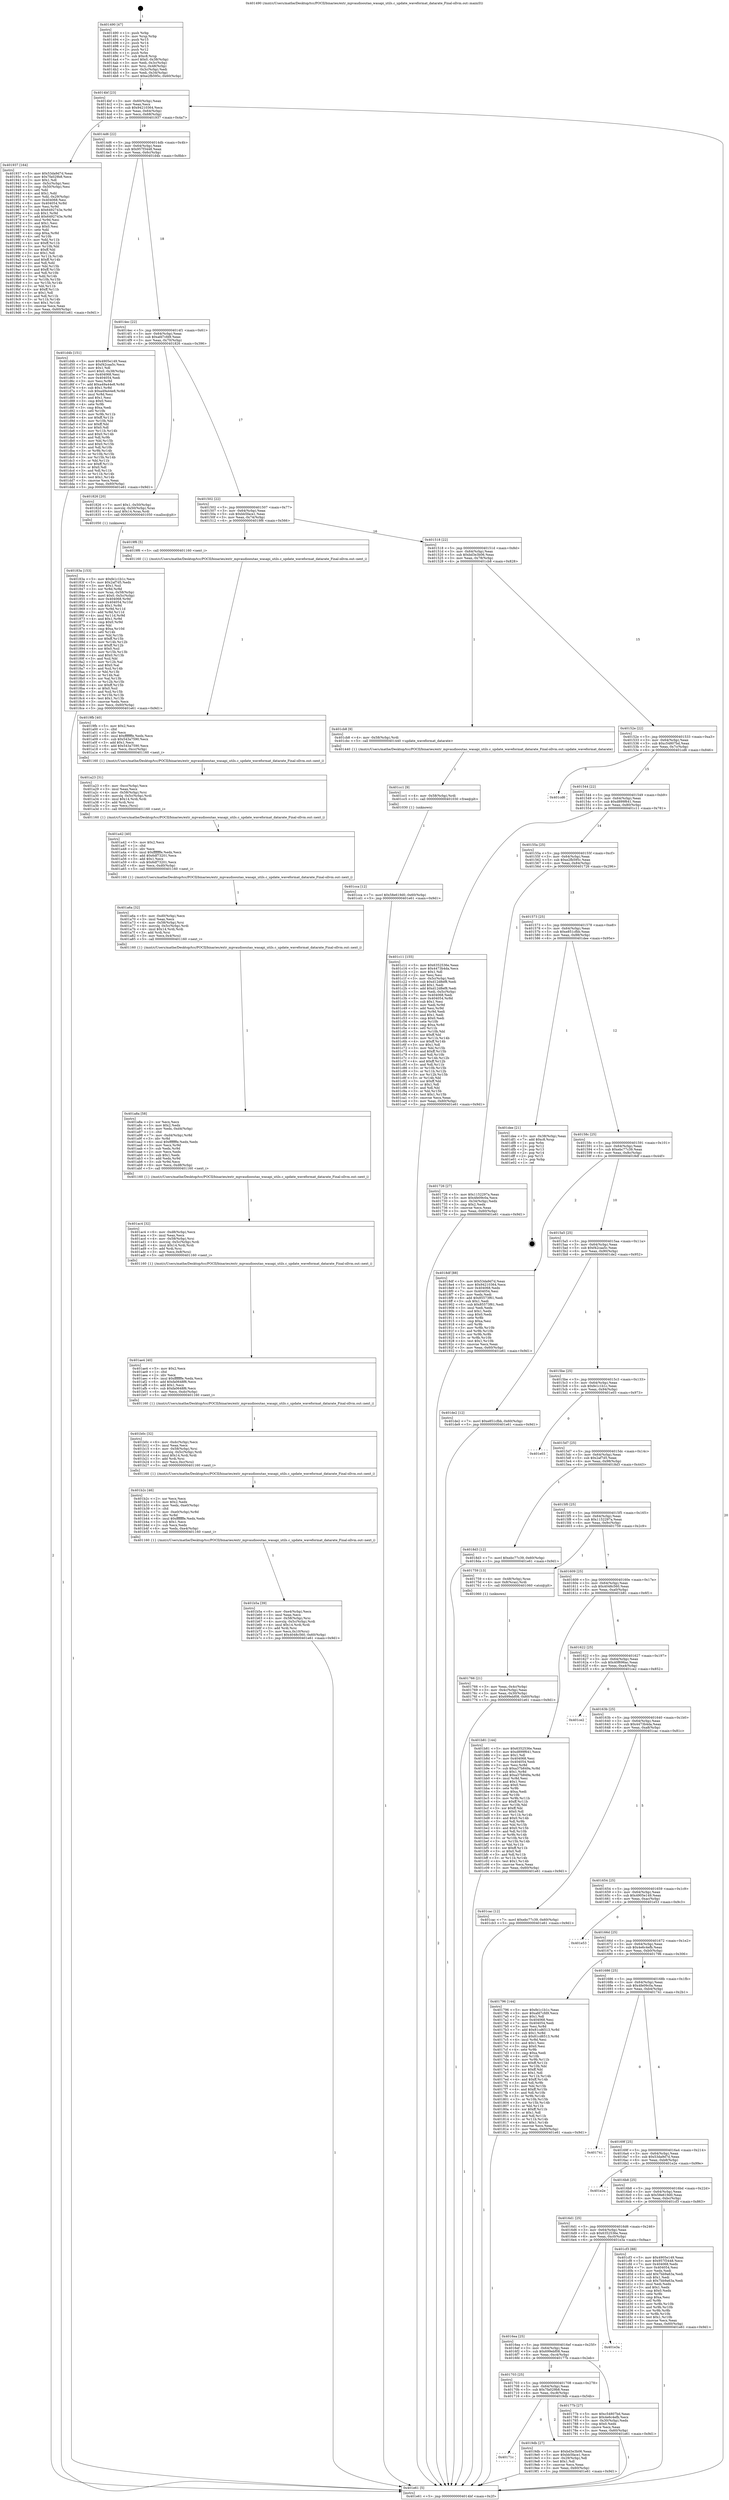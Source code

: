 digraph "0x401490" {
  label = "0x401490 (/mnt/c/Users/mathe/Desktop/tcc/POCII/binaries/extr_mpvaudiooutao_wasapi_utils.c_update_waveformat_datarate_Final-ollvm.out::main(0))"
  labelloc = "t"
  node[shape=record]

  Entry [label="",width=0.3,height=0.3,shape=circle,fillcolor=black,style=filled]
  "0x4014bf" [label="{
     0x4014bf [23]\l
     | [instrs]\l
     &nbsp;&nbsp;0x4014bf \<+3\>: mov -0x60(%rbp),%eax\l
     &nbsp;&nbsp;0x4014c2 \<+2\>: mov %eax,%ecx\l
     &nbsp;&nbsp;0x4014c4 \<+6\>: sub $0x94210364,%ecx\l
     &nbsp;&nbsp;0x4014ca \<+3\>: mov %eax,-0x64(%rbp)\l
     &nbsp;&nbsp;0x4014cd \<+3\>: mov %ecx,-0x68(%rbp)\l
     &nbsp;&nbsp;0x4014d0 \<+6\>: je 0000000000401937 \<main+0x4a7\>\l
  }"]
  "0x401937" [label="{
     0x401937 [164]\l
     | [instrs]\l
     &nbsp;&nbsp;0x401937 \<+5\>: mov $0x53da9d7d,%eax\l
     &nbsp;&nbsp;0x40193c \<+5\>: mov $0x7fa029b8,%ecx\l
     &nbsp;&nbsp;0x401941 \<+2\>: mov $0x1,%dl\l
     &nbsp;&nbsp;0x401943 \<+3\>: mov -0x5c(%rbp),%esi\l
     &nbsp;&nbsp;0x401946 \<+3\>: cmp -0x50(%rbp),%esi\l
     &nbsp;&nbsp;0x401949 \<+4\>: setl %dil\l
     &nbsp;&nbsp;0x40194d \<+4\>: and $0x1,%dil\l
     &nbsp;&nbsp;0x401951 \<+4\>: mov %dil,-0x29(%rbp)\l
     &nbsp;&nbsp;0x401955 \<+7\>: mov 0x404068,%esi\l
     &nbsp;&nbsp;0x40195c \<+8\>: mov 0x404054,%r8d\l
     &nbsp;&nbsp;0x401964 \<+3\>: mov %esi,%r9d\l
     &nbsp;&nbsp;0x401967 \<+7\>: sub $0x6492743e,%r9d\l
     &nbsp;&nbsp;0x40196e \<+4\>: sub $0x1,%r9d\l
     &nbsp;&nbsp;0x401972 \<+7\>: add $0x6492743e,%r9d\l
     &nbsp;&nbsp;0x401979 \<+4\>: imul %r9d,%esi\l
     &nbsp;&nbsp;0x40197d \<+3\>: and $0x1,%esi\l
     &nbsp;&nbsp;0x401980 \<+3\>: cmp $0x0,%esi\l
     &nbsp;&nbsp;0x401983 \<+4\>: sete %dil\l
     &nbsp;&nbsp;0x401987 \<+4\>: cmp $0xa,%r8d\l
     &nbsp;&nbsp;0x40198b \<+4\>: setl %r10b\l
     &nbsp;&nbsp;0x40198f \<+3\>: mov %dil,%r11b\l
     &nbsp;&nbsp;0x401992 \<+4\>: xor $0xff,%r11b\l
     &nbsp;&nbsp;0x401996 \<+3\>: mov %r10b,%bl\l
     &nbsp;&nbsp;0x401999 \<+3\>: xor $0xff,%bl\l
     &nbsp;&nbsp;0x40199c \<+3\>: xor $0x1,%dl\l
     &nbsp;&nbsp;0x40199f \<+3\>: mov %r11b,%r14b\l
     &nbsp;&nbsp;0x4019a2 \<+4\>: and $0xff,%r14b\l
     &nbsp;&nbsp;0x4019a6 \<+3\>: and %dl,%dil\l
     &nbsp;&nbsp;0x4019a9 \<+3\>: mov %bl,%r15b\l
     &nbsp;&nbsp;0x4019ac \<+4\>: and $0xff,%r15b\l
     &nbsp;&nbsp;0x4019b0 \<+3\>: and %dl,%r10b\l
     &nbsp;&nbsp;0x4019b3 \<+3\>: or %dil,%r14b\l
     &nbsp;&nbsp;0x4019b6 \<+3\>: or %r10b,%r15b\l
     &nbsp;&nbsp;0x4019b9 \<+3\>: xor %r15b,%r14b\l
     &nbsp;&nbsp;0x4019bc \<+3\>: or %bl,%r11b\l
     &nbsp;&nbsp;0x4019bf \<+4\>: xor $0xff,%r11b\l
     &nbsp;&nbsp;0x4019c3 \<+3\>: or $0x1,%dl\l
     &nbsp;&nbsp;0x4019c6 \<+3\>: and %dl,%r11b\l
     &nbsp;&nbsp;0x4019c9 \<+3\>: or %r11b,%r14b\l
     &nbsp;&nbsp;0x4019cc \<+4\>: test $0x1,%r14b\l
     &nbsp;&nbsp;0x4019d0 \<+3\>: cmovne %ecx,%eax\l
     &nbsp;&nbsp;0x4019d3 \<+3\>: mov %eax,-0x60(%rbp)\l
     &nbsp;&nbsp;0x4019d6 \<+5\>: jmp 0000000000401e61 \<main+0x9d1\>\l
  }"]
  "0x4014d6" [label="{
     0x4014d6 [22]\l
     | [instrs]\l
     &nbsp;&nbsp;0x4014d6 \<+5\>: jmp 00000000004014db \<main+0x4b\>\l
     &nbsp;&nbsp;0x4014db \<+3\>: mov -0x64(%rbp),%eax\l
     &nbsp;&nbsp;0x4014de \<+5\>: sub $0x957f3448,%eax\l
     &nbsp;&nbsp;0x4014e3 \<+3\>: mov %eax,-0x6c(%rbp)\l
     &nbsp;&nbsp;0x4014e6 \<+6\>: je 0000000000401d4b \<main+0x8bb\>\l
  }"]
  Exit [label="",width=0.3,height=0.3,shape=circle,fillcolor=black,style=filled,peripheries=2]
  "0x401d4b" [label="{
     0x401d4b [151]\l
     | [instrs]\l
     &nbsp;&nbsp;0x401d4b \<+5\>: mov $0x4905e149,%eax\l
     &nbsp;&nbsp;0x401d50 \<+5\>: mov $0xf42caa5c,%ecx\l
     &nbsp;&nbsp;0x401d55 \<+2\>: mov $0x1,%dl\l
     &nbsp;&nbsp;0x401d57 \<+7\>: movl $0x0,-0x38(%rbp)\l
     &nbsp;&nbsp;0x401d5e \<+7\>: mov 0x404068,%esi\l
     &nbsp;&nbsp;0x401d65 \<+7\>: mov 0x404054,%edi\l
     &nbsp;&nbsp;0x401d6c \<+3\>: mov %esi,%r8d\l
     &nbsp;&nbsp;0x401d6f \<+7\>: add $0xa49a44e8,%r8d\l
     &nbsp;&nbsp;0x401d76 \<+4\>: sub $0x1,%r8d\l
     &nbsp;&nbsp;0x401d7a \<+7\>: sub $0xa49a44e8,%r8d\l
     &nbsp;&nbsp;0x401d81 \<+4\>: imul %r8d,%esi\l
     &nbsp;&nbsp;0x401d85 \<+3\>: and $0x1,%esi\l
     &nbsp;&nbsp;0x401d88 \<+3\>: cmp $0x0,%esi\l
     &nbsp;&nbsp;0x401d8b \<+4\>: sete %r9b\l
     &nbsp;&nbsp;0x401d8f \<+3\>: cmp $0xa,%edi\l
     &nbsp;&nbsp;0x401d92 \<+4\>: setl %r10b\l
     &nbsp;&nbsp;0x401d96 \<+3\>: mov %r9b,%r11b\l
     &nbsp;&nbsp;0x401d99 \<+4\>: xor $0xff,%r11b\l
     &nbsp;&nbsp;0x401d9d \<+3\>: mov %r10b,%bl\l
     &nbsp;&nbsp;0x401da0 \<+3\>: xor $0xff,%bl\l
     &nbsp;&nbsp;0x401da3 \<+3\>: xor $0x0,%dl\l
     &nbsp;&nbsp;0x401da6 \<+3\>: mov %r11b,%r14b\l
     &nbsp;&nbsp;0x401da9 \<+4\>: and $0x0,%r14b\l
     &nbsp;&nbsp;0x401dad \<+3\>: and %dl,%r9b\l
     &nbsp;&nbsp;0x401db0 \<+3\>: mov %bl,%r15b\l
     &nbsp;&nbsp;0x401db3 \<+4\>: and $0x0,%r15b\l
     &nbsp;&nbsp;0x401db7 \<+3\>: and %dl,%r10b\l
     &nbsp;&nbsp;0x401dba \<+3\>: or %r9b,%r14b\l
     &nbsp;&nbsp;0x401dbd \<+3\>: or %r10b,%r15b\l
     &nbsp;&nbsp;0x401dc0 \<+3\>: xor %r15b,%r14b\l
     &nbsp;&nbsp;0x401dc3 \<+3\>: or %bl,%r11b\l
     &nbsp;&nbsp;0x401dc6 \<+4\>: xor $0xff,%r11b\l
     &nbsp;&nbsp;0x401dca \<+3\>: or $0x0,%dl\l
     &nbsp;&nbsp;0x401dcd \<+3\>: and %dl,%r11b\l
     &nbsp;&nbsp;0x401dd0 \<+3\>: or %r11b,%r14b\l
     &nbsp;&nbsp;0x401dd3 \<+4\>: test $0x1,%r14b\l
     &nbsp;&nbsp;0x401dd7 \<+3\>: cmovne %ecx,%eax\l
     &nbsp;&nbsp;0x401dda \<+3\>: mov %eax,-0x60(%rbp)\l
     &nbsp;&nbsp;0x401ddd \<+5\>: jmp 0000000000401e61 \<main+0x9d1\>\l
  }"]
  "0x4014ec" [label="{
     0x4014ec [22]\l
     | [instrs]\l
     &nbsp;&nbsp;0x4014ec \<+5\>: jmp 00000000004014f1 \<main+0x61\>\l
     &nbsp;&nbsp;0x4014f1 \<+3\>: mov -0x64(%rbp),%eax\l
     &nbsp;&nbsp;0x4014f4 \<+5\>: sub $0xafd7cfd9,%eax\l
     &nbsp;&nbsp;0x4014f9 \<+3\>: mov %eax,-0x70(%rbp)\l
     &nbsp;&nbsp;0x4014fc \<+6\>: je 0000000000401826 \<main+0x396\>\l
  }"]
  "0x401cca" [label="{
     0x401cca [12]\l
     | [instrs]\l
     &nbsp;&nbsp;0x401cca \<+7\>: movl $0x58e619d0,-0x60(%rbp)\l
     &nbsp;&nbsp;0x401cd1 \<+5\>: jmp 0000000000401e61 \<main+0x9d1\>\l
  }"]
  "0x401826" [label="{
     0x401826 [20]\l
     | [instrs]\l
     &nbsp;&nbsp;0x401826 \<+7\>: movl $0x1,-0x50(%rbp)\l
     &nbsp;&nbsp;0x40182d \<+4\>: movslq -0x50(%rbp),%rax\l
     &nbsp;&nbsp;0x401831 \<+4\>: imul $0x14,%rax,%rdi\l
     &nbsp;&nbsp;0x401835 \<+5\>: call 0000000000401050 \<malloc@plt\>\l
     | [calls]\l
     &nbsp;&nbsp;0x401050 \{1\} (unknown)\l
  }"]
  "0x401502" [label="{
     0x401502 [22]\l
     | [instrs]\l
     &nbsp;&nbsp;0x401502 \<+5\>: jmp 0000000000401507 \<main+0x77\>\l
     &nbsp;&nbsp;0x401507 \<+3\>: mov -0x64(%rbp),%eax\l
     &nbsp;&nbsp;0x40150a \<+5\>: sub $0xbb5face1,%eax\l
     &nbsp;&nbsp;0x40150f \<+3\>: mov %eax,-0x74(%rbp)\l
     &nbsp;&nbsp;0x401512 \<+6\>: je 00000000004019f6 \<main+0x566\>\l
  }"]
  "0x401cc1" [label="{
     0x401cc1 [9]\l
     | [instrs]\l
     &nbsp;&nbsp;0x401cc1 \<+4\>: mov -0x58(%rbp),%rdi\l
     &nbsp;&nbsp;0x401cc5 \<+5\>: call 0000000000401030 \<free@plt\>\l
     | [calls]\l
     &nbsp;&nbsp;0x401030 \{1\} (unknown)\l
  }"]
  "0x4019f6" [label="{
     0x4019f6 [5]\l
     | [instrs]\l
     &nbsp;&nbsp;0x4019f6 \<+5\>: call 0000000000401160 \<next_i\>\l
     | [calls]\l
     &nbsp;&nbsp;0x401160 \{1\} (/mnt/c/Users/mathe/Desktop/tcc/POCII/binaries/extr_mpvaudiooutao_wasapi_utils.c_update_waveformat_datarate_Final-ollvm.out::next_i)\l
  }"]
  "0x401518" [label="{
     0x401518 [22]\l
     | [instrs]\l
     &nbsp;&nbsp;0x401518 \<+5\>: jmp 000000000040151d \<main+0x8d\>\l
     &nbsp;&nbsp;0x40151d \<+3\>: mov -0x64(%rbp),%eax\l
     &nbsp;&nbsp;0x401520 \<+5\>: sub $0xbd3e3b06,%eax\l
     &nbsp;&nbsp;0x401525 \<+3\>: mov %eax,-0x78(%rbp)\l
     &nbsp;&nbsp;0x401528 \<+6\>: je 0000000000401cb8 \<main+0x828\>\l
  }"]
  "0x401b5a" [label="{
     0x401b5a [39]\l
     | [instrs]\l
     &nbsp;&nbsp;0x401b5a \<+6\>: mov -0xe4(%rbp),%ecx\l
     &nbsp;&nbsp;0x401b60 \<+3\>: imul %eax,%ecx\l
     &nbsp;&nbsp;0x401b63 \<+4\>: mov -0x58(%rbp),%rsi\l
     &nbsp;&nbsp;0x401b67 \<+4\>: movslq -0x5c(%rbp),%rdi\l
     &nbsp;&nbsp;0x401b6b \<+4\>: imul $0x14,%rdi,%rdi\l
     &nbsp;&nbsp;0x401b6f \<+3\>: add %rdi,%rsi\l
     &nbsp;&nbsp;0x401b72 \<+3\>: mov %ecx,0x10(%rsi)\l
     &nbsp;&nbsp;0x401b75 \<+7\>: movl $0x4048c560,-0x60(%rbp)\l
     &nbsp;&nbsp;0x401b7c \<+5\>: jmp 0000000000401e61 \<main+0x9d1\>\l
  }"]
  "0x401cb8" [label="{
     0x401cb8 [9]\l
     | [instrs]\l
     &nbsp;&nbsp;0x401cb8 \<+4\>: mov -0x58(%rbp),%rdi\l
     &nbsp;&nbsp;0x401cbc \<+5\>: call 0000000000401440 \<update_waveformat_datarate\>\l
     | [calls]\l
     &nbsp;&nbsp;0x401440 \{1\} (/mnt/c/Users/mathe/Desktop/tcc/POCII/binaries/extr_mpvaudiooutao_wasapi_utils.c_update_waveformat_datarate_Final-ollvm.out::update_waveformat_datarate)\l
  }"]
  "0x40152e" [label="{
     0x40152e [22]\l
     | [instrs]\l
     &nbsp;&nbsp;0x40152e \<+5\>: jmp 0000000000401533 \<main+0xa3\>\l
     &nbsp;&nbsp;0x401533 \<+3\>: mov -0x64(%rbp),%eax\l
     &nbsp;&nbsp;0x401536 \<+5\>: sub $0xc54807bd,%eax\l
     &nbsp;&nbsp;0x40153b \<+3\>: mov %eax,-0x7c(%rbp)\l
     &nbsp;&nbsp;0x40153e \<+6\>: je 0000000000401cd6 \<main+0x846\>\l
  }"]
  "0x401b2c" [label="{
     0x401b2c [46]\l
     | [instrs]\l
     &nbsp;&nbsp;0x401b2c \<+2\>: xor %ecx,%ecx\l
     &nbsp;&nbsp;0x401b2e \<+5\>: mov $0x2,%edx\l
     &nbsp;&nbsp;0x401b33 \<+6\>: mov %edx,-0xe0(%rbp)\l
     &nbsp;&nbsp;0x401b39 \<+1\>: cltd\l
     &nbsp;&nbsp;0x401b3a \<+7\>: mov -0xe0(%rbp),%r8d\l
     &nbsp;&nbsp;0x401b41 \<+3\>: idiv %r8d\l
     &nbsp;&nbsp;0x401b44 \<+6\>: imul $0xfffffffe,%edx,%edx\l
     &nbsp;&nbsp;0x401b4a \<+3\>: sub $0x1,%ecx\l
     &nbsp;&nbsp;0x401b4d \<+2\>: sub %ecx,%edx\l
     &nbsp;&nbsp;0x401b4f \<+6\>: mov %edx,-0xe4(%rbp)\l
     &nbsp;&nbsp;0x401b55 \<+5\>: call 0000000000401160 \<next_i\>\l
     | [calls]\l
     &nbsp;&nbsp;0x401160 \{1\} (/mnt/c/Users/mathe/Desktop/tcc/POCII/binaries/extr_mpvaudiooutao_wasapi_utils.c_update_waveformat_datarate_Final-ollvm.out::next_i)\l
  }"]
  "0x401cd6" [label="{
     0x401cd6\l
  }", style=dashed]
  "0x401544" [label="{
     0x401544 [22]\l
     | [instrs]\l
     &nbsp;&nbsp;0x401544 \<+5\>: jmp 0000000000401549 \<main+0xb9\>\l
     &nbsp;&nbsp;0x401549 \<+3\>: mov -0x64(%rbp),%eax\l
     &nbsp;&nbsp;0x40154c \<+5\>: sub $0xd899f641,%eax\l
     &nbsp;&nbsp;0x401551 \<+3\>: mov %eax,-0x80(%rbp)\l
     &nbsp;&nbsp;0x401554 \<+6\>: je 0000000000401c11 \<main+0x781\>\l
  }"]
  "0x401b0c" [label="{
     0x401b0c [32]\l
     | [instrs]\l
     &nbsp;&nbsp;0x401b0c \<+6\>: mov -0xdc(%rbp),%ecx\l
     &nbsp;&nbsp;0x401b12 \<+3\>: imul %eax,%ecx\l
     &nbsp;&nbsp;0x401b15 \<+4\>: mov -0x58(%rbp),%rsi\l
     &nbsp;&nbsp;0x401b19 \<+4\>: movslq -0x5c(%rbp),%rdi\l
     &nbsp;&nbsp;0x401b1d \<+4\>: imul $0x14,%rdi,%rdi\l
     &nbsp;&nbsp;0x401b21 \<+3\>: add %rdi,%rsi\l
     &nbsp;&nbsp;0x401b24 \<+3\>: mov %ecx,0xc(%rsi)\l
     &nbsp;&nbsp;0x401b27 \<+5\>: call 0000000000401160 \<next_i\>\l
     | [calls]\l
     &nbsp;&nbsp;0x401160 \{1\} (/mnt/c/Users/mathe/Desktop/tcc/POCII/binaries/extr_mpvaudiooutao_wasapi_utils.c_update_waveformat_datarate_Final-ollvm.out::next_i)\l
  }"]
  "0x401c11" [label="{
     0x401c11 [155]\l
     | [instrs]\l
     &nbsp;&nbsp;0x401c11 \<+5\>: mov $0x6352536e,%eax\l
     &nbsp;&nbsp;0x401c16 \<+5\>: mov $0x4473b4da,%ecx\l
     &nbsp;&nbsp;0x401c1b \<+2\>: mov $0x1,%dl\l
     &nbsp;&nbsp;0x401c1d \<+2\>: xor %esi,%esi\l
     &nbsp;&nbsp;0x401c1f \<+3\>: mov -0x5c(%rbp),%edi\l
     &nbsp;&nbsp;0x401c22 \<+6\>: sub $0xd12d8ef8,%edi\l
     &nbsp;&nbsp;0x401c28 \<+3\>: add $0x1,%edi\l
     &nbsp;&nbsp;0x401c2b \<+6\>: add $0xd12d8ef8,%edi\l
     &nbsp;&nbsp;0x401c31 \<+3\>: mov %edi,-0x5c(%rbp)\l
     &nbsp;&nbsp;0x401c34 \<+7\>: mov 0x404068,%edi\l
     &nbsp;&nbsp;0x401c3b \<+8\>: mov 0x404054,%r8d\l
     &nbsp;&nbsp;0x401c43 \<+3\>: sub $0x1,%esi\l
     &nbsp;&nbsp;0x401c46 \<+3\>: mov %edi,%r9d\l
     &nbsp;&nbsp;0x401c49 \<+3\>: add %esi,%r9d\l
     &nbsp;&nbsp;0x401c4c \<+4\>: imul %r9d,%edi\l
     &nbsp;&nbsp;0x401c50 \<+3\>: and $0x1,%edi\l
     &nbsp;&nbsp;0x401c53 \<+3\>: cmp $0x0,%edi\l
     &nbsp;&nbsp;0x401c56 \<+4\>: sete %r10b\l
     &nbsp;&nbsp;0x401c5a \<+4\>: cmp $0xa,%r8d\l
     &nbsp;&nbsp;0x401c5e \<+4\>: setl %r11b\l
     &nbsp;&nbsp;0x401c62 \<+3\>: mov %r10b,%bl\l
     &nbsp;&nbsp;0x401c65 \<+3\>: xor $0xff,%bl\l
     &nbsp;&nbsp;0x401c68 \<+3\>: mov %r11b,%r14b\l
     &nbsp;&nbsp;0x401c6b \<+4\>: xor $0xff,%r14b\l
     &nbsp;&nbsp;0x401c6f \<+3\>: xor $0x1,%dl\l
     &nbsp;&nbsp;0x401c72 \<+3\>: mov %bl,%r15b\l
     &nbsp;&nbsp;0x401c75 \<+4\>: and $0xff,%r15b\l
     &nbsp;&nbsp;0x401c79 \<+3\>: and %dl,%r10b\l
     &nbsp;&nbsp;0x401c7c \<+3\>: mov %r14b,%r12b\l
     &nbsp;&nbsp;0x401c7f \<+4\>: and $0xff,%r12b\l
     &nbsp;&nbsp;0x401c83 \<+3\>: and %dl,%r11b\l
     &nbsp;&nbsp;0x401c86 \<+3\>: or %r10b,%r15b\l
     &nbsp;&nbsp;0x401c89 \<+3\>: or %r11b,%r12b\l
     &nbsp;&nbsp;0x401c8c \<+3\>: xor %r12b,%r15b\l
     &nbsp;&nbsp;0x401c8f \<+3\>: or %r14b,%bl\l
     &nbsp;&nbsp;0x401c92 \<+3\>: xor $0xff,%bl\l
     &nbsp;&nbsp;0x401c95 \<+3\>: or $0x1,%dl\l
     &nbsp;&nbsp;0x401c98 \<+2\>: and %dl,%bl\l
     &nbsp;&nbsp;0x401c9a \<+3\>: or %bl,%r15b\l
     &nbsp;&nbsp;0x401c9d \<+4\>: test $0x1,%r15b\l
     &nbsp;&nbsp;0x401ca1 \<+3\>: cmovne %ecx,%eax\l
     &nbsp;&nbsp;0x401ca4 \<+3\>: mov %eax,-0x60(%rbp)\l
     &nbsp;&nbsp;0x401ca7 \<+5\>: jmp 0000000000401e61 \<main+0x9d1\>\l
  }"]
  "0x40155a" [label="{
     0x40155a [25]\l
     | [instrs]\l
     &nbsp;&nbsp;0x40155a \<+5\>: jmp 000000000040155f \<main+0xcf\>\l
     &nbsp;&nbsp;0x40155f \<+3\>: mov -0x64(%rbp),%eax\l
     &nbsp;&nbsp;0x401562 \<+5\>: sub $0xe2fb595c,%eax\l
     &nbsp;&nbsp;0x401567 \<+6\>: mov %eax,-0x84(%rbp)\l
     &nbsp;&nbsp;0x40156d \<+6\>: je 0000000000401726 \<main+0x296\>\l
  }"]
  "0x401ae4" [label="{
     0x401ae4 [40]\l
     | [instrs]\l
     &nbsp;&nbsp;0x401ae4 \<+5\>: mov $0x2,%ecx\l
     &nbsp;&nbsp;0x401ae9 \<+1\>: cltd\l
     &nbsp;&nbsp;0x401aea \<+2\>: idiv %ecx\l
     &nbsp;&nbsp;0x401aec \<+6\>: imul $0xfffffffe,%edx,%ecx\l
     &nbsp;&nbsp;0x401af2 \<+6\>: add $0xfa0648f6,%ecx\l
     &nbsp;&nbsp;0x401af8 \<+3\>: add $0x1,%ecx\l
     &nbsp;&nbsp;0x401afb \<+6\>: sub $0xfa0648f6,%ecx\l
     &nbsp;&nbsp;0x401b01 \<+6\>: mov %ecx,-0xdc(%rbp)\l
     &nbsp;&nbsp;0x401b07 \<+5\>: call 0000000000401160 \<next_i\>\l
     | [calls]\l
     &nbsp;&nbsp;0x401160 \{1\} (/mnt/c/Users/mathe/Desktop/tcc/POCII/binaries/extr_mpvaudiooutao_wasapi_utils.c_update_waveformat_datarate_Final-ollvm.out::next_i)\l
  }"]
  "0x401726" [label="{
     0x401726 [27]\l
     | [instrs]\l
     &nbsp;&nbsp;0x401726 \<+5\>: mov $0x1152297a,%eax\l
     &nbsp;&nbsp;0x40172b \<+5\>: mov $0x4fe09c0a,%ecx\l
     &nbsp;&nbsp;0x401730 \<+3\>: mov -0x34(%rbp),%edx\l
     &nbsp;&nbsp;0x401733 \<+3\>: cmp $0x2,%edx\l
     &nbsp;&nbsp;0x401736 \<+3\>: cmovne %ecx,%eax\l
     &nbsp;&nbsp;0x401739 \<+3\>: mov %eax,-0x60(%rbp)\l
     &nbsp;&nbsp;0x40173c \<+5\>: jmp 0000000000401e61 \<main+0x9d1\>\l
  }"]
  "0x401573" [label="{
     0x401573 [25]\l
     | [instrs]\l
     &nbsp;&nbsp;0x401573 \<+5\>: jmp 0000000000401578 \<main+0xe8\>\l
     &nbsp;&nbsp;0x401578 \<+3\>: mov -0x64(%rbp),%eax\l
     &nbsp;&nbsp;0x40157b \<+5\>: sub $0xe851cfbb,%eax\l
     &nbsp;&nbsp;0x401580 \<+6\>: mov %eax,-0x88(%rbp)\l
     &nbsp;&nbsp;0x401586 \<+6\>: je 0000000000401dee \<main+0x95e\>\l
  }"]
  "0x401e61" [label="{
     0x401e61 [5]\l
     | [instrs]\l
     &nbsp;&nbsp;0x401e61 \<+5\>: jmp 00000000004014bf \<main+0x2f\>\l
  }"]
  "0x401490" [label="{
     0x401490 [47]\l
     | [instrs]\l
     &nbsp;&nbsp;0x401490 \<+1\>: push %rbp\l
     &nbsp;&nbsp;0x401491 \<+3\>: mov %rsp,%rbp\l
     &nbsp;&nbsp;0x401494 \<+2\>: push %r15\l
     &nbsp;&nbsp;0x401496 \<+2\>: push %r14\l
     &nbsp;&nbsp;0x401498 \<+2\>: push %r13\l
     &nbsp;&nbsp;0x40149a \<+2\>: push %r12\l
     &nbsp;&nbsp;0x40149c \<+1\>: push %rbx\l
     &nbsp;&nbsp;0x40149d \<+7\>: sub $0xc8,%rsp\l
     &nbsp;&nbsp;0x4014a4 \<+7\>: movl $0x0,-0x38(%rbp)\l
     &nbsp;&nbsp;0x4014ab \<+3\>: mov %edi,-0x3c(%rbp)\l
     &nbsp;&nbsp;0x4014ae \<+4\>: mov %rsi,-0x48(%rbp)\l
     &nbsp;&nbsp;0x4014b2 \<+3\>: mov -0x3c(%rbp),%edi\l
     &nbsp;&nbsp;0x4014b5 \<+3\>: mov %edi,-0x34(%rbp)\l
     &nbsp;&nbsp;0x4014b8 \<+7\>: movl $0xe2fb595c,-0x60(%rbp)\l
  }"]
  "0x401ac4" [label="{
     0x401ac4 [32]\l
     | [instrs]\l
     &nbsp;&nbsp;0x401ac4 \<+6\>: mov -0xd8(%rbp),%ecx\l
     &nbsp;&nbsp;0x401aca \<+3\>: imul %eax,%ecx\l
     &nbsp;&nbsp;0x401acd \<+4\>: mov -0x58(%rbp),%rsi\l
     &nbsp;&nbsp;0x401ad1 \<+4\>: movslq -0x5c(%rbp),%rdi\l
     &nbsp;&nbsp;0x401ad5 \<+4\>: imul $0x14,%rdi,%rdi\l
     &nbsp;&nbsp;0x401ad9 \<+3\>: add %rdi,%rsi\l
     &nbsp;&nbsp;0x401adc \<+3\>: mov %ecx,0x8(%rsi)\l
     &nbsp;&nbsp;0x401adf \<+5\>: call 0000000000401160 \<next_i\>\l
     | [calls]\l
     &nbsp;&nbsp;0x401160 \{1\} (/mnt/c/Users/mathe/Desktop/tcc/POCII/binaries/extr_mpvaudiooutao_wasapi_utils.c_update_waveformat_datarate_Final-ollvm.out::next_i)\l
  }"]
  "0x401dee" [label="{
     0x401dee [21]\l
     | [instrs]\l
     &nbsp;&nbsp;0x401dee \<+3\>: mov -0x38(%rbp),%eax\l
     &nbsp;&nbsp;0x401df1 \<+7\>: add $0xc8,%rsp\l
     &nbsp;&nbsp;0x401df8 \<+1\>: pop %rbx\l
     &nbsp;&nbsp;0x401df9 \<+2\>: pop %r12\l
     &nbsp;&nbsp;0x401dfb \<+2\>: pop %r13\l
     &nbsp;&nbsp;0x401dfd \<+2\>: pop %r14\l
     &nbsp;&nbsp;0x401dff \<+2\>: pop %r15\l
     &nbsp;&nbsp;0x401e01 \<+1\>: pop %rbp\l
     &nbsp;&nbsp;0x401e02 \<+1\>: ret\l
  }"]
  "0x40158c" [label="{
     0x40158c [25]\l
     | [instrs]\l
     &nbsp;&nbsp;0x40158c \<+5\>: jmp 0000000000401591 \<main+0x101\>\l
     &nbsp;&nbsp;0x401591 \<+3\>: mov -0x64(%rbp),%eax\l
     &nbsp;&nbsp;0x401594 \<+5\>: sub $0xebc77c39,%eax\l
     &nbsp;&nbsp;0x401599 \<+6\>: mov %eax,-0x8c(%rbp)\l
     &nbsp;&nbsp;0x40159f \<+6\>: je 00000000004018df \<main+0x44f\>\l
  }"]
  "0x401a8a" [label="{
     0x401a8a [58]\l
     | [instrs]\l
     &nbsp;&nbsp;0x401a8a \<+2\>: xor %ecx,%ecx\l
     &nbsp;&nbsp;0x401a8c \<+5\>: mov $0x2,%edx\l
     &nbsp;&nbsp;0x401a91 \<+6\>: mov %edx,-0xd4(%rbp)\l
     &nbsp;&nbsp;0x401a97 \<+1\>: cltd\l
     &nbsp;&nbsp;0x401a98 \<+7\>: mov -0xd4(%rbp),%r8d\l
     &nbsp;&nbsp;0x401a9f \<+3\>: idiv %r8d\l
     &nbsp;&nbsp;0x401aa2 \<+6\>: imul $0xfffffffe,%edx,%edx\l
     &nbsp;&nbsp;0x401aa8 \<+3\>: mov %ecx,%r9d\l
     &nbsp;&nbsp;0x401aab \<+3\>: sub %edx,%r9d\l
     &nbsp;&nbsp;0x401aae \<+2\>: mov %ecx,%edx\l
     &nbsp;&nbsp;0x401ab0 \<+3\>: sub $0x1,%edx\l
     &nbsp;&nbsp;0x401ab3 \<+3\>: add %edx,%r9d\l
     &nbsp;&nbsp;0x401ab6 \<+3\>: sub %r9d,%ecx\l
     &nbsp;&nbsp;0x401ab9 \<+6\>: mov %ecx,-0xd8(%rbp)\l
     &nbsp;&nbsp;0x401abf \<+5\>: call 0000000000401160 \<next_i\>\l
     | [calls]\l
     &nbsp;&nbsp;0x401160 \{1\} (/mnt/c/Users/mathe/Desktop/tcc/POCII/binaries/extr_mpvaudiooutao_wasapi_utils.c_update_waveformat_datarate_Final-ollvm.out::next_i)\l
  }"]
  "0x4018df" [label="{
     0x4018df [88]\l
     | [instrs]\l
     &nbsp;&nbsp;0x4018df \<+5\>: mov $0x53da9d7d,%eax\l
     &nbsp;&nbsp;0x4018e4 \<+5\>: mov $0x94210364,%ecx\l
     &nbsp;&nbsp;0x4018e9 \<+7\>: mov 0x404068,%edx\l
     &nbsp;&nbsp;0x4018f0 \<+7\>: mov 0x404054,%esi\l
     &nbsp;&nbsp;0x4018f7 \<+2\>: mov %edx,%edi\l
     &nbsp;&nbsp;0x4018f9 \<+6\>: add $0x85573f61,%edi\l
     &nbsp;&nbsp;0x4018ff \<+3\>: sub $0x1,%edi\l
     &nbsp;&nbsp;0x401902 \<+6\>: sub $0x85573f61,%edi\l
     &nbsp;&nbsp;0x401908 \<+3\>: imul %edi,%edx\l
     &nbsp;&nbsp;0x40190b \<+3\>: and $0x1,%edx\l
     &nbsp;&nbsp;0x40190e \<+3\>: cmp $0x0,%edx\l
     &nbsp;&nbsp;0x401911 \<+4\>: sete %r8b\l
     &nbsp;&nbsp;0x401915 \<+3\>: cmp $0xa,%esi\l
     &nbsp;&nbsp;0x401918 \<+4\>: setl %r9b\l
     &nbsp;&nbsp;0x40191c \<+3\>: mov %r8b,%r10b\l
     &nbsp;&nbsp;0x40191f \<+3\>: and %r9b,%r10b\l
     &nbsp;&nbsp;0x401922 \<+3\>: xor %r9b,%r8b\l
     &nbsp;&nbsp;0x401925 \<+3\>: or %r8b,%r10b\l
     &nbsp;&nbsp;0x401928 \<+4\>: test $0x1,%r10b\l
     &nbsp;&nbsp;0x40192c \<+3\>: cmovne %ecx,%eax\l
     &nbsp;&nbsp;0x40192f \<+3\>: mov %eax,-0x60(%rbp)\l
     &nbsp;&nbsp;0x401932 \<+5\>: jmp 0000000000401e61 \<main+0x9d1\>\l
  }"]
  "0x4015a5" [label="{
     0x4015a5 [25]\l
     | [instrs]\l
     &nbsp;&nbsp;0x4015a5 \<+5\>: jmp 00000000004015aa \<main+0x11a\>\l
     &nbsp;&nbsp;0x4015aa \<+3\>: mov -0x64(%rbp),%eax\l
     &nbsp;&nbsp;0x4015ad \<+5\>: sub $0xf42caa5c,%eax\l
     &nbsp;&nbsp;0x4015b2 \<+6\>: mov %eax,-0x90(%rbp)\l
     &nbsp;&nbsp;0x4015b8 \<+6\>: je 0000000000401de2 \<main+0x952\>\l
  }"]
  "0x401a6a" [label="{
     0x401a6a [32]\l
     | [instrs]\l
     &nbsp;&nbsp;0x401a6a \<+6\>: mov -0xd0(%rbp),%ecx\l
     &nbsp;&nbsp;0x401a70 \<+3\>: imul %eax,%ecx\l
     &nbsp;&nbsp;0x401a73 \<+4\>: mov -0x58(%rbp),%rsi\l
     &nbsp;&nbsp;0x401a77 \<+4\>: movslq -0x5c(%rbp),%rdi\l
     &nbsp;&nbsp;0x401a7b \<+4\>: imul $0x14,%rdi,%rdi\l
     &nbsp;&nbsp;0x401a7f \<+3\>: add %rdi,%rsi\l
     &nbsp;&nbsp;0x401a82 \<+3\>: mov %ecx,0x4(%rsi)\l
     &nbsp;&nbsp;0x401a85 \<+5\>: call 0000000000401160 \<next_i\>\l
     | [calls]\l
     &nbsp;&nbsp;0x401160 \{1\} (/mnt/c/Users/mathe/Desktop/tcc/POCII/binaries/extr_mpvaudiooutao_wasapi_utils.c_update_waveformat_datarate_Final-ollvm.out::next_i)\l
  }"]
  "0x401de2" [label="{
     0x401de2 [12]\l
     | [instrs]\l
     &nbsp;&nbsp;0x401de2 \<+7\>: movl $0xe851cfbb,-0x60(%rbp)\l
     &nbsp;&nbsp;0x401de9 \<+5\>: jmp 0000000000401e61 \<main+0x9d1\>\l
  }"]
  "0x4015be" [label="{
     0x4015be [25]\l
     | [instrs]\l
     &nbsp;&nbsp;0x4015be \<+5\>: jmp 00000000004015c3 \<main+0x133\>\l
     &nbsp;&nbsp;0x4015c3 \<+3\>: mov -0x64(%rbp),%eax\l
     &nbsp;&nbsp;0x4015c6 \<+5\>: sub $0xfe1c1b1c,%eax\l
     &nbsp;&nbsp;0x4015cb \<+6\>: mov %eax,-0x94(%rbp)\l
     &nbsp;&nbsp;0x4015d1 \<+6\>: je 0000000000401e03 \<main+0x973\>\l
  }"]
  "0x401a42" [label="{
     0x401a42 [40]\l
     | [instrs]\l
     &nbsp;&nbsp;0x401a42 \<+5\>: mov $0x2,%ecx\l
     &nbsp;&nbsp;0x401a47 \<+1\>: cltd\l
     &nbsp;&nbsp;0x401a48 \<+2\>: idiv %ecx\l
     &nbsp;&nbsp;0x401a4a \<+6\>: imul $0xfffffffe,%edx,%ecx\l
     &nbsp;&nbsp;0x401a50 \<+6\>: add $0x6df73201,%ecx\l
     &nbsp;&nbsp;0x401a56 \<+3\>: add $0x1,%ecx\l
     &nbsp;&nbsp;0x401a59 \<+6\>: sub $0x6df73201,%ecx\l
     &nbsp;&nbsp;0x401a5f \<+6\>: mov %ecx,-0xd0(%rbp)\l
     &nbsp;&nbsp;0x401a65 \<+5\>: call 0000000000401160 \<next_i\>\l
     | [calls]\l
     &nbsp;&nbsp;0x401160 \{1\} (/mnt/c/Users/mathe/Desktop/tcc/POCII/binaries/extr_mpvaudiooutao_wasapi_utils.c_update_waveformat_datarate_Final-ollvm.out::next_i)\l
  }"]
  "0x401e03" [label="{
     0x401e03\l
  }", style=dashed]
  "0x4015d7" [label="{
     0x4015d7 [25]\l
     | [instrs]\l
     &nbsp;&nbsp;0x4015d7 \<+5\>: jmp 00000000004015dc \<main+0x14c\>\l
     &nbsp;&nbsp;0x4015dc \<+3\>: mov -0x64(%rbp),%eax\l
     &nbsp;&nbsp;0x4015df \<+5\>: sub $0x2af7d5,%eax\l
     &nbsp;&nbsp;0x4015e4 \<+6\>: mov %eax,-0x98(%rbp)\l
     &nbsp;&nbsp;0x4015ea \<+6\>: je 00000000004018d3 \<main+0x443\>\l
  }"]
  "0x401a23" [label="{
     0x401a23 [31]\l
     | [instrs]\l
     &nbsp;&nbsp;0x401a23 \<+6\>: mov -0xcc(%rbp),%ecx\l
     &nbsp;&nbsp;0x401a29 \<+3\>: imul %eax,%ecx\l
     &nbsp;&nbsp;0x401a2c \<+4\>: mov -0x58(%rbp),%rsi\l
     &nbsp;&nbsp;0x401a30 \<+4\>: movslq -0x5c(%rbp),%rdi\l
     &nbsp;&nbsp;0x401a34 \<+4\>: imul $0x14,%rdi,%rdi\l
     &nbsp;&nbsp;0x401a38 \<+3\>: add %rdi,%rsi\l
     &nbsp;&nbsp;0x401a3b \<+2\>: mov %ecx,(%rsi)\l
     &nbsp;&nbsp;0x401a3d \<+5\>: call 0000000000401160 \<next_i\>\l
     | [calls]\l
     &nbsp;&nbsp;0x401160 \{1\} (/mnt/c/Users/mathe/Desktop/tcc/POCII/binaries/extr_mpvaudiooutao_wasapi_utils.c_update_waveformat_datarate_Final-ollvm.out::next_i)\l
  }"]
  "0x4018d3" [label="{
     0x4018d3 [12]\l
     | [instrs]\l
     &nbsp;&nbsp;0x4018d3 \<+7\>: movl $0xebc77c39,-0x60(%rbp)\l
     &nbsp;&nbsp;0x4018da \<+5\>: jmp 0000000000401e61 \<main+0x9d1\>\l
  }"]
  "0x4015f0" [label="{
     0x4015f0 [25]\l
     | [instrs]\l
     &nbsp;&nbsp;0x4015f0 \<+5\>: jmp 00000000004015f5 \<main+0x165\>\l
     &nbsp;&nbsp;0x4015f5 \<+3\>: mov -0x64(%rbp),%eax\l
     &nbsp;&nbsp;0x4015f8 \<+5\>: sub $0x1152297a,%eax\l
     &nbsp;&nbsp;0x4015fd \<+6\>: mov %eax,-0x9c(%rbp)\l
     &nbsp;&nbsp;0x401603 \<+6\>: je 0000000000401759 \<main+0x2c9\>\l
  }"]
  "0x4019fb" [label="{
     0x4019fb [40]\l
     | [instrs]\l
     &nbsp;&nbsp;0x4019fb \<+5\>: mov $0x2,%ecx\l
     &nbsp;&nbsp;0x401a00 \<+1\>: cltd\l
     &nbsp;&nbsp;0x401a01 \<+2\>: idiv %ecx\l
     &nbsp;&nbsp;0x401a03 \<+6\>: imul $0xfffffffe,%edx,%ecx\l
     &nbsp;&nbsp;0x401a09 \<+6\>: sub $0x543a7590,%ecx\l
     &nbsp;&nbsp;0x401a0f \<+3\>: add $0x1,%ecx\l
     &nbsp;&nbsp;0x401a12 \<+6\>: add $0x543a7590,%ecx\l
     &nbsp;&nbsp;0x401a18 \<+6\>: mov %ecx,-0xcc(%rbp)\l
     &nbsp;&nbsp;0x401a1e \<+5\>: call 0000000000401160 \<next_i\>\l
     | [calls]\l
     &nbsp;&nbsp;0x401160 \{1\} (/mnt/c/Users/mathe/Desktop/tcc/POCII/binaries/extr_mpvaudiooutao_wasapi_utils.c_update_waveformat_datarate_Final-ollvm.out::next_i)\l
  }"]
  "0x401759" [label="{
     0x401759 [13]\l
     | [instrs]\l
     &nbsp;&nbsp;0x401759 \<+4\>: mov -0x48(%rbp),%rax\l
     &nbsp;&nbsp;0x40175d \<+4\>: mov 0x8(%rax),%rdi\l
     &nbsp;&nbsp;0x401761 \<+5\>: call 0000000000401060 \<atoi@plt\>\l
     | [calls]\l
     &nbsp;&nbsp;0x401060 \{1\} (unknown)\l
  }"]
  "0x401609" [label="{
     0x401609 [25]\l
     | [instrs]\l
     &nbsp;&nbsp;0x401609 \<+5\>: jmp 000000000040160e \<main+0x17e\>\l
     &nbsp;&nbsp;0x40160e \<+3\>: mov -0x64(%rbp),%eax\l
     &nbsp;&nbsp;0x401611 \<+5\>: sub $0x4048c560,%eax\l
     &nbsp;&nbsp;0x401616 \<+6\>: mov %eax,-0xa0(%rbp)\l
     &nbsp;&nbsp;0x40161c \<+6\>: je 0000000000401b81 \<main+0x6f1\>\l
  }"]
  "0x401766" [label="{
     0x401766 [21]\l
     | [instrs]\l
     &nbsp;&nbsp;0x401766 \<+3\>: mov %eax,-0x4c(%rbp)\l
     &nbsp;&nbsp;0x401769 \<+3\>: mov -0x4c(%rbp),%eax\l
     &nbsp;&nbsp;0x40176c \<+3\>: mov %eax,-0x30(%rbp)\l
     &nbsp;&nbsp;0x40176f \<+7\>: movl $0x699ebf08,-0x60(%rbp)\l
     &nbsp;&nbsp;0x401776 \<+5\>: jmp 0000000000401e61 \<main+0x9d1\>\l
  }"]
  "0x40171c" [label="{
     0x40171c\l
  }", style=dashed]
  "0x401b81" [label="{
     0x401b81 [144]\l
     | [instrs]\l
     &nbsp;&nbsp;0x401b81 \<+5\>: mov $0x6352536e,%eax\l
     &nbsp;&nbsp;0x401b86 \<+5\>: mov $0xd899f641,%ecx\l
     &nbsp;&nbsp;0x401b8b \<+2\>: mov $0x1,%dl\l
     &nbsp;&nbsp;0x401b8d \<+7\>: mov 0x404068,%esi\l
     &nbsp;&nbsp;0x401b94 \<+7\>: mov 0x404054,%edi\l
     &nbsp;&nbsp;0x401b9b \<+3\>: mov %esi,%r8d\l
     &nbsp;&nbsp;0x401b9e \<+7\>: sub $0xa37b849a,%r8d\l
     &nbsp;&nbsp;0x401ba5 \<+4\>: sub $0x1,%r8d\l
     &nbsp;&nbsp;0x401ba9 \<+7\>: add $0xa37b849a,%r8d\l
     &nbsp;&nbsp;0x401bb0 \<+4\>: imul %r8d,%esi\l
     &nbsp;&nbsp;0x401bb4 \<+3\>: and $0x1,%esi\l
     &nbsp;&nbsp;0x401bb7 \<+3\>: cmp $0x0,%esi\l
     &nbsp;&nbsp;0x401bba \<+4\>: sete %r9b\l
     &nbsp;&nbsp;0x401bbe \<+3\>: cmp $0xa,%edi\l
     &nbsp;&nbsp;0x401bc1 \<+4\>: setl %r10b\l
     &nbsp;&nbsp;0x401bc5 \<+3\>: mov %r9b,%r11b\l
     &nbsp;&nbsp;0x401bc8 \<+4\>: xor $0xff,%r11b\l
     &nbsp;&nbsp;0x401bcc \<+3\>: mov %r10b,%bl\l
     &nbsp;&nbsp;0x401bcf \<+3\>: xor $0xff,%bl\l
     &nbsp;&nbsp;0x401bd2 \<+3\>: xor $0x0,%dl\l
     &nbsp;&nbsp;0x401bd5 \<+3\>: mov %r11b,%r14b\l
     &nbsp;&nbsp;0x401bd8 \<+4\>: and $0x0,%r14b\l
     &nbsp;&nbsp;0x401bdc \<+3\>: and %dl,%r9b\l
     &nbsp;&nbsp;0x401bdf \<+3\>: mov %bl,%r15b\l
     &nbsp;&nbsp;0x401be2 \<+4\>: and $0x0,%r15b\l
     &nbsp;&nbsp;0x401be6 \<+3\>: and %dl,%r10b\l
     &nbsp;&nbsp;0x401be9 \<+3\>: or %r9b,%r14b\l
     &nbsp;&nbsp;0x401bec \<+3\>: or %r10b,%r15b\l
     &nbsp;&nbsp;0x401bef \<+3\>: xor %r15b,%r14b\l
     &nbsp;&nbsp;0x401bf2 \<+3\>: or %bl,%r11b\l
     &nbsp;&nbsp;0x401bf5 \<+4\>: xor $0xff,%r11b\l
     &nbsp;&nbsp;0x401bf9 \<+3\>: or $0x0,%dl\l
     &nbsp;&nbsp;0x401bfc \<+3\>: and %dl,%r11b\l
     &nbsp;&nbsp;0x401bff \<+3\>: or %r11b,%r14b\l
     &nbsp;&nbsp;0x401c02 \<+4\>: test $0x1,%r14b\l
     &nbsp;&nbsp;0x401c06 \<+3\>: cmovne %ecx,%eax\l
     &nbsp;&nbsp;0x401c09 \<+3\>: mov %eax,-0x60(%rbp)\l
     &nbsp;&nbsp;0x401c0c \<+5\>: jmp 0000000000401e61 \<main+0x9d1\>\l
  }"]
  "0x401622" [label="{
     0x401622 [25]\l
     | [instrs]\l
     &nbsp;&nbsp;0x401622 \<+5\>: jmp 0000000000401627 \<main+0x197\>\l
     &nbsp;&nbsp;0x401627 \<+3\>: mov -0x64(%rbp),%eax\l
     &nbsp;&nbsp;0x40162a \<+5\>: sub $0x40f696ac,%eax\l
     &nbsp;&nbsp;0x40162f \<+6\>: mov %eax,-0xa4(%rbp)\l
     &nbsp;&nbsp;0x401635 \<+6\>: je 0000000000401ce2 \<main+0x852\>\l
  }"]
  "0x4019db" [label="{
     0x4019db [27]\l
     | [instrs]\l
     &nbsp;&nbsp;0x4019db \<+5\>: mov $0xbd3e3b06,%eax\l
     &nbsp;&nbsp;0x4019e0 \<+5\>: mov $0xbb5face1,%ecx\l
     &nbsp;&nbsp;0x4019e5 \<+3\>: mov -0x29(%rbp),%dl\l
     &nbsp;&nbsp;0x4019e8 \<+3\>: test $0x1,%dl\l
     &nbsp;&nbsp;0x4019eb \<+3\>: cmovne %ecx,%eax\l
     &nbsp;&nbsp;0x4019ee \<+3\>: mov %eax,-0x60(%rbp)\l
     &nbsp;&nbsp;0x4019f1 \<+5\>: jmp 0000000000401e61 \<main+0x9d1\>\l
  }"]
  "0x401ce2" [label="{
     0x401ce2\l
  }", style=dashed]
  "0x40163b" [label="{
     0x40163b [25]\l
     | [instrs]\l
     &nbsp;&nbsp;0x40163b \<+5\>: jmp 0000000000401640 \<main+0x1b0\>\l
     &nbsp;&nbsp;0x401640 \<+3\>: mov -0x64(%rbp),%eax\l
     &nbsp;&nbsp;0x401643 \<+5\>: sub $0x4473b4da,%eax\l
     &nbsp;&nbsp;0x401648 \<+6\>: mov %eax,-0xa8(%rbp)\l
     &nbsp;&nbsp;0x40164e \<+6\>: je 0000000000401cac \<main+0x81c\>\l
  }"]
  "0x40183a" [label="{
     0x40183a [153]\l
     | [instrs]\l
     &nbsp;&nbsp;0x40183a \<+5\>: mov $0xfe1c1b1c,%ecx\l
     &nbsp;&nbsp;0x40183f \<+5\>: mov $0x2af7d5,%edx\l
     &nbsp;&nbsp;0x401844 \<+3\>: mov $0x1,%sil\l
     &nbsp;&nbsp;0x401847 \<+3\>: xor %r8d,%r8d\l
     &nbsp;&nbsp;0x40184a \<+4\>: mov %rax,-0x58(%rbp)\l
     &nbsp;&nbsp;0x40184e \<+7\>: movl $0x0,-0x5c(%rbp)\l
     &nbsp;&nbsp;0x401855 \<+8\>: mov 0x404068,%r9d\l
     &nbsp;&nbsp;0x40185d \<+8\>: mov 0x404054,%r10d\l
     &nbsp;&nbsp;0x401865 \<+4\>: sub $0x1,%r8d\l
     &nbsp;&nbsp;0x401869 \<+3\>: mov %r9d,%r11d\l
     &nbsp;&nbsp;0x40186c \<+3\>: add %r8d,%r11d\l
     &nbsp;&nbsp;0x40186f \<+4\>: imul %r11d,%r9d\l
     &nbsp;&nbsp;0x401873 \<+4\>: and $0x1,%r9d\l
     &nbsp;&nbsp;0x401877 \<+4\>: cmp $0x0,%r9d\l
     &nbsp;&nbsp;0x40187b \<+3\>: sete %bl\l
     &nbsp;&nbsp;0x40187e \<+4\>: cmp $0xa,%r10d\l
     &nbsp;&nbsp;0x401882 \<+4\>: setl %r14b\l
     &nbsp;&nbsp;0x401886 \<+3\>: mov %bl,%r15b\l
     &nbsp;&nbsp;0x401889 \<+4\>: xor $0xff,%r15b\l
     &nbsp;&nbsp;0x40188d \<+3\>: mov %r14b,%r12b\l
     &nbsp;&nbsp;0x401890 \<+4\>: xor $0xff,%r12b\l
     &nbsp;&nbsp;0x401894 \<+4\>: xor $0x0,%sil\l
     &nbsp;&nbsp;0x401898 \<+3\>: mov %r15b,%r13b\l
     &nbsp;&nbsp;0x40189b \<+4\>: and $0x0,%r13b\l
     &nbsp;&nbsp;0x40189f \<+3\>: and %sil,%bl\l
     &nbsp;&nbsp;0x4018a2 \<+3\>: mov %r12b,%al\l
     &nbsp;&nbsp;0x4018a5 \<+2\>: and $0x0,%al\l
     &nbsp;&nbsp;0x4018a7 \<+3\>: and %sil,%r14b\l
     &nbsp;&nbsp;0x4018aa \<+3\>: or %bl,%r13b\l
     &nbsp;&nbsp;0x4018ad \<+3\>: or %r14b,%al\l
     &nbsp;&nbsp;0x4018b0 \<+3\>: xor %al,%r13b\l
     &nbsp;&nbsp;0x4018b3 \<+3\>: or %r12b,%r15b\l
     &nbsp;&nbsp;0x4018b6 \<+4\>: xor $0xff,%r15b\l
     &nbsp;&nbsp;0x4018ba \<+4\>: or $0x0,%sil\l
     &nbsp;&nbsp;0x4018be \<+3\>: and %sil,%r15b\l
     &nbsp;&nbsp;0x4018c1 \<+3\>: or %r15b,%r13b\l
     &nbsp;&nbsp;0x4018c4 \<+4\>: test $0x1,%r13b\l
     &nbsp;&nbsp;0x4018c8 \<+3\>: cmovne %edx,%ecx\l
     &nbsp;&nbsp;0x4018cb \<+3\>: mov %ecx,-0x60(%rbp)\l
     &nbsp;&nbsp;0x4018ce \<+5\>: jmp 0000000000401e61 \<main+0x9d1\>\l
  }"]
  "0x401cac" [label="{
     0x401cac [12]\l
     | [instrs]\l
     &nbsp;&nbsp;0x401cac \<+7\>: movl $0xebc77c39,-0x60(%rbp)\l
     &nbsp;&nbsp;0x401cb3 \<+5\>: jmp 0000000000401e61 \<main+0x9d1\>\l
  }"]
  "0x401654" [label="{
     0x401654 [25]\l
     | [instrs]\l
     &nbsp;&nbsp;0x401654 \<+5\>: jmp 0000000000401659 \<main+0x1c9\>\l
     &nbsp;&nbsp;0x401659 \<+3\>: mov -0x64(%rbp),%eax\l
     &nbsp;&nbsp;0x40165c \<+5\>: sub $0x4905e149,%eax\l
     &nbsp;&nbsp;0x401661 \<+6\>: mov %eax,-0xac(%rbp)\l
     &nbsp;&nbsp;0x401667 \<+6\>: je 0000000000401e53 \<main+0x9c3\>\l
  }"]
  "0x401703" [label="{
     0x401703 [25]\l
     | [instrs]\l
     &nbsp;&nbsp;0x401703 \<+5\>: jmp 0000000000401708 \<main+0x278\>\l
     &nbsp;&nbsp;0x401708 \<+3\>: mov -0x64(%rbp),%eax\l
     &nbsp;&nbsp;0x40170b \<+5\>: sub $0x7fa029b8,%eax\l
     &nbsp;&nbsp;0x401710 \<+6\>: mov %eax,-0xc8(%rbp)\l
     &nbsp;&nbsp;0x401716 \<+6\>: je 00000000004019db \<main+0x54b\>\l
  }"]
  "0x401e53" [label="{
     0x401e53\l
  }", style=dashed]
  "0x40166d" [label="{
     0x40166d [25]\l
     | [instrs]\l
     &nbsp;&nbsp;0x40166d \<+5\>: jmp 0000000000401672 \<main+0x1e2\>\l
     &nbsp;&nbsp;0x401672 \<+3\>: mov -0x64(%rbp),%eax\l
     &nbsp;&nbsp;0x401675 \<+5\>: sub $0x4e6c4efb,%eax\l
     &nbsp;&nbsp;0x40167a \<+6\>: mov %eax,-0xb0(%rbp)\l
     &nbsp;&nbsp;0x401680 \<+6\>: je 0000000000401796 \<main+0x306\>\l
  }"]
  "0x40177b" [label="{
     0x40177b [27]\l
     | [instrs]\l
     &nbsp;&nbsp;0x40177b \<+5\>: mov $0xc54807bd,%eax\l
     &nbsp;&nbsp;0x401780 \<+5\>: mov $0x4e6c4efb,%ecx\l
     &nbsp;&nbsp;0x401785 \<+3\>: mov -0x30(%rbp),%edx\l
     &nbsp;&nbsp;0x401788 \<+3\>: cmp $0x0,%edx\l
     &nbsp;&nbsp;0x40178b \<+3\>: cmove %ecx,%eax\l
     &nbsp;&nbsp;0x40178e \<+3\>: mov %eax,-0x60(%rbp)\l
     &nbsp;&nbsp;0x401791 \<+5\>: jmp 0000000000401e61 \<main+0x9d1\>\l
  }"]
  "0x401796" [label="{
     0x401796 [144]\l
     | [instrs]\l
     &nbsp;&nbsp;0x401796 \<+5\>: mov $0xfe1c1b1c,%eax\l
     &nbsp;&nbsp;0x40179b \<+5\>: mov $0xafd7cfd9,%ecx\l
     &nbsp;&nbsp;0x4017a0 \<+2\>: mov $0x1,%dl\l
     &nbsp;&nbsp;0x4017a2 \<+7\>: mov 0x404068,%esi\l
     &nbsp;&nbsp;0x4017a9 \<+7\>: mov 0x404054,%edi\l
     &nbsp;&nbsp;0x4017b0 \<+3\>: mov %esi,%r8d\l
     &nbsp;&nbsp;0x4017b3 \<+7\>: add $0x81cd6513,%r8d\l
     &nbsp;&nbsp;0x4017ba \<+4\>: sub $0x1,%r8d\l
     &nbsp;&nbsp;0x4017be \<+7\>: sub $0x81cd6513,%r8d\l
     &nbsp;&nbsp;0x4017c5 \<+4\>: imul %r8d,%esi\l
     &nbsp;&nbsp;0x4017c9 \<+3\>: and $0x1,%esi\l
     &nbsp;&nbsp;0x4017cc \<+3\>: cmp $0x0,%esi\l
     &nbsp;&nbsp;0x4017cf \<+4\>: sete %r9b\l
     &nbsp;&nbsp;0x4017d3 \<+3\>: cmp $0xa,%edi\l
     &nbsp;&nbsp;0x4017d6 \<+4\>: setl %r10b\l
     &nbsp;&nbsp;0x4017da \<+3\>: mov %r9b,%r11b\l
     &nbsp;&nbsp;0x4017dd \<+4\>: xor $0xff,%r11b\l
     &nbsp;&nbsp;0x4017e1 \<+3\>: mov %r10b,%bl\l
     &nbsp;&nbsp;0x4017e4 \<+3\>: xor $0xff,%bl\l
     &nbsp;&nbsp;0x4017e7 \<+3\>: xor $0x1,%dl\l
     &nbsp;&nbsp;0x4017ea \<+3\>: mov %r11b,%r14b\l
     &nbsp;&nbsp;0x4017ed \<+4\>: and $0xff,%r14b\l
     &nbsp;&nbsp;0x4017f1 \<+3\>: and %dl,%r9b\l
     &nbsp;&nbsp;0x4017f4 \<+3\>: mov %bl,%r15b\l
     &nbsp;&nbsp;0x4017f7 \<+4\>: and $0xff,%r15b\l
     &nbsp;&nbsp;0x4017fb \<+3\>: and %dl,%r10b\l
     &nbsp;&nbsp;0x4017fe \<+3\>: or %r9b,%r14b\l
     &nbsp;&nbsp;0x401801 \<+3\>: or %r10b,%r15b\l
     &nbsp;&nbsp;0x401804 \<+3\>: xor %r15b,%r14b\l
     &nbsp;&nbsp;0x401807 \<+3\>: or %bl,%r11b\l
     &nbsp;&nbsp;0x40180a \<+4\>: xor $0xff,%r11b\l
     &nbsp;&nbsp;0x40180e \<+3\>: or $0x1,%dl\l
     &nbsp;&nbsp;0x401811 \<+3\>: and %dl,%r11b\l
     &nbsp;&nbsp;0x401814 \<+3\>: or %r11b,%r14b\l
     &nbsp;&nbsp;0x401817 \<+4\>: test $0x1,%r14b\l
     &nbsp;&nbsp;0x40181b \<+3\>: cmovne %ecx,%eax\l
     &nbsp;&nbsp;0x40181e \<+3\>: mov %eax,-0x60(%rbp)\l
     &nbsp;&nbsp;0x401821 \<+5\>: jmp 0000000000401e61 \<main+0x9d1\>\l
  }"]
  "0x401686" [label="{
     0x401686 [25]\l
     | [instrs]\l
     &nbsp;&nbsp;0x401686 \<+5\>: jmp 000000000040168b \<main+0x1fb\>\l
     &nbsp;&nbsp;0x40168b \<+3\>: mov -0x64(%rbp),%eax\l
     &nbsp;&nbsp;0x40168e \<+5\>: sub $0x4fe09c0a,%eax\l
     &nbsp;&nbsp;0x401693 \<+6\>: mov %eax,-0xb4(%rbp)\l
     &nbsp;&nbsp;0x401699 \<+6\>: je 0000000000401741 \<main+0x2b1\>\l
  }"]
  "0x4016ea" [label="{
     0x4016ea [25]\l
     | [instrs]\l
     &nbsp;&nbsp;0x4016ea \<+5\>: jmp 00000000004016ef \<main+0x25f\>\l
     &nbsp;&nbsp;0x4016ef \<+3\>: mov -0x64(%rbp),%eax\l
     &nbsp;&nbsp;0x4016f2 \<+5\>: sub $0x699ebf08,%eax\l
     &nbsp;&nbsp;0x4016f7 \<+6\>: mov %eax,-0xc4(%rbp)\l
     &nbsp;&nbsp;0x4016fd \<+6\>: je 000000000040177b \<main+0x2eb\>\l
  }"]
  "0x401741" [label="{
     0x401741\l
  }", style=dashed]
  "0x40169f" [label="{
     0x40169f [25]\l
     | [instrs]\l
     &nbsp;&nbsp;0x40169f \<+5\>: jmp 00000000004016a4 \<main+0x214\>\l
     &nbsp;&nbsp;0x4016a4 \<+3\>: mov -0x64(%rbp),%eax\l
     &nbsp;&nbsp;0x4016a7 \<+5\>: sub $0x53da9d7d,%eax\l
     &nbsp;&nbsp;0x4016ac \<+6\>: mov %eax,-0xb8(%rbp)\l
     &nbsp;&nbsp;0x4016b2 \<+6\>: je 0000000000401e2e \<main+0x99e\>\l
  }"]
  "0x401e3a" [label="{
     0x401e3a\l
  }", style=dashed]
  "0x401e2e" [label="{
     0x401e2e\l
  }", style=dashed]
  "0x4016b8" [label="{
     0x4016b8 [25]\l
     | [instrs]\l
     &nbsp;&nbsp;0x4016b8 \<+5\>: jmp 00000000004016bd \<main+0x22d\>\l
     &nbsp;&nbsp;0x4016bd \<+3\>: mov -0x64(%rbp),%eax\l
     &nbsp;&nbsp;0x4016c0 \<+5\>: sub $0x58e619d0,%eax\l
     &nbsp;&nbsp;0x4016c5 \<+6\>: mov %eax,-0xbc(%rbp)\l
     &nbsp;&nbsp;0x4016cb \<+6\>: je 0000000000401cf3 \<main+0x863\>\l
  }"]
  "0x4016d1" [label="{
     0x4016d1 [25]\l
     | [instrs]\l
     &nbsp;&nbsp;0x4016d1 \<+5\>: jmp 00000000004016d6 \<main+0x246\>\l
     &nbsp;&nbsp;0x4016d6 \<+3\>: mov -0x64(%rbp),%eax\l
     &nbsp;&nbsp;0x4016d9 \<+5\>: sub $0x6352536e,%eax\l
     &nbsp;&nbsp;0x4016de \<+6\>: mov %eax,-0xc0(%rbp)\l
     &nbsp;&nbsp;0x4016e4 \<+6\>: je 0000000000401e3a \<main+0x9aa\>\l
  }"]
  "0x401cf3" [label="{
     0x401cf3 [88]\l
     | [instrs]\l
     &nbsp;&nbsp;0x401cf3 \<+5\>: mov $0x4905e149,%eax\l
     &nbsp;&nbsp;0x401cf8 \<+5\>: mov $0x957f3448,%ecx\l
     &nbsp;&nbsp;0x401cfd \<+7\>: mov 0x404068,%edx\l
     &nbsp;&nbsp;0x401d04 \<+7\>: mov 0x404054,%esi\l
     &nbsp;&nbsp;0x401d0b \<+2\>: mov %edx,%edi\l
     &nbsp;&nbsp;0x401d0d \<+6\>: add $0x7bb9a63a,%edi\l
     &nbsp;&nbsp;0x401d13 \<+3\>: sub $0x1,%edi\l
     &nbsp;&nbsp;0x401d16 \<+6\>: sub $0x7bb9a63a,%edi\l
     &nbsp;&nbsp;0x401d1c \<+3\>: imul %edi,%edx\l
     &nbsp;&nbsp;0x401d1f \<+3\>: and $0x1,%edx\l
     &nbsp;&nbsp;0x401d22 \<+3\>: cmp $0x0,%edx\l
     &nbsp;&nbsp;0x401d25 \<+4\>: sete %r8b\l
     &nbsp;&nbsp;0x401d29 \<+3\>: cmp $0xa,%esi\l
     &nbsp;&nbsp;0x401d2c \<+4\>: setl %r9b\l
     &nbsp;&nbsp;0x401d30 \<+3\>: mov %r8b,%r10b\l
     &nbsp;&nbsp;0x401d33 \<+3\>: and %r9b,%r10b\l
     &nbsp;&nbsp;0x401d36 \<+3\>: xor %r9b,%r8b\l
     &nbsp;&nbsp;0x401d39 \<+3\>: or %r8b,%r10b\l
     &nbsp;&nbsp;0x401d3c \<+4\>: test $0x1,%r10b\l
     &nbsp;&nbsp;0x401d40 \<+3\>: cmovne %ecx,%eax\l
     &nbsp;&nbsp;0x401d43 \<+3\>: mov %eax,-0x60(%rbp)\l
     &nbsp;&nbsp;0x401d46 \<+5\>: jmp 0000000000401e61 \<main+0x9d1\>\l
  }"]
  Entry -> "0x401490" [label=" 1"]
  "0x4014bf" -> "0x401937" [label=" 2"]
  "0x4014bf" -> "0x4014d6" [label=" 19"]
  "0x401dee" -> Exit [label=" 1"]
  "0x4014d6" -> "0x401d4b" [label=" 1"]
  "0x4014d6" -> "0x4014ec" [label=" 18"]
  "0x401de2" -> "0x401e61" [label=" 1"]
  "0x4014ec" -> "0x401826" [label=" 1"]
  "0x4014ec" -> "0x401502" [label=" 17"]
  "0x401d4b" -> "0x401e61" [label=" 1"]
  "0x401502" -> "0x4019f6" [label=" 1"]
  "0x401502" -> "0x401518" [label=" 16"]
  "0x401cf3" -> "0x401e61" [label=" 1"]
  "0x401518" -> "0x401cb8" [label=" 1"]
  "0x401518" -> "0x40152e" [label=" 15"]
  "0x401cca" -> "0x401e61" [label=" 1"]
  "0x40152e" -> "0x401cd6" [label=" 0"]
  "0x40152e" -> "0x401544" [label=" 15"]
  "0x401cc1" -> "0x401cca" [label=" 1"]
  "0x401544" -> "0x401c11" [label=" 1"]
  "0x401544" -> "0x40155a" [label=" 14"]
  "0x401cb8" -> "0x401cc1" [label=" 1"]
  "0x40155a" -> "0x401726" [label=" 1"]
  "0x40155a" -> "0x401573" [label=" 13"]
  "0x401726" -> "0x401e61" [label=" 1"]
  "0x401490" -> "0x4014bf" [label=" 1"]
  "0x401e61" -> "0x4014bf" [label=" 20"]
  "0x401cac" -> "0x401e61" [label=" 1"]
  "0x401573" -> "0x401dee" [label=" 1"]
  "0x401573" -> "0x40158c" [label=" 12"]
  "0x401c11" -> "0x401e61" [label=" 1"]
  "0x40158c" -> "0x4018df" [label=" 2"]
  "0x40158c" -> "0x4015a5" [label=" 10"]
  "0x401b81" -> "0x401e61" [label=" 1"]
  "0x4015a5" -> "0x401de2" [label=" 1"]
  "0x4015a5" -> "0x4015be" [label=" 9"]
  "0x401b5a" -> "0x401e61" [label=" 1"]
  "0x4015be" -> "0x401e03" [label=" 0"]
  "0x4015be" -> "0x4015d7" [label=" 9"]
  "0x401b2c" -> "0x401b5a" [label=" 1"]
  "0x4015d7" -> "0x4018d3" [label=" 1"]
  "0x4015d7" -> "0x4015f0" [label=" 8"]
  "0x401b0c" -> "0x401b2c" [label=" 1"]
  "0x4015f0" -> "0x401759" [label=" 1"]
  "0x4015f0" -> "0x401609" [label=" 7"]
  "0x401759" -> "0x401766" [label=" 1"]
  "0x401766" -> "0x401e61" [label=" 1"]
  "0x401ae4" -> "0x401b0c" [label=" 1"]
  "0x401609" -> "0x401b81" [label=" 1"]
  "0x401609" -> "0x401622" [label=" 6"]
  "0x401ac4" -> "0x401ae4" [label=" 1"]
  "0x401622" -> "0x401ce2" [label=" 0"]
  "0x401622" -> "0x40163b" [label=" 6"]
  "0x401a8a" -> "0x401ac4" [label=" 1"]
  "0x40163b" -> "0x401cac" [label=" 1"]
  "0x40163b" -> "0x401654" [label=" 5"]
  "0x401a42" -> "0x401a6a" [label=" 1"]
  "0x401654" -> "0x401e53" [label=" 0"]
  "0x401654" -> "0x40166d" [label=" 5"]
  "0x401a23" -> "0x401a42" [label=" 1"]
  "0x40166d" -> "0x401796" [label=" 1"]
  "0x40166d" -> "0x401686" [label=" 4"]
  "0x4019fb" -> "0x401a23" [label=" 1"]
  "0x401686" -> "0x401741" [label=" 0"]
  "0x401686" -> "0x40169f" [label=" 4"]
  "0x4019db" -> "0x401e61" [label=" 2"]
  "0x40169f" -> "0x401e2e" [label=" 0"]
  "0x40169f" -> "0x4016b8" [label=" 4"]
  "0x401703" -> "0x40171c" [label=" 0"]
  "0x4016b8" -> "0x401cf3" [label=" 1"]
  "0x4016b8" -> "0x4016d1" [label=" 3"]
  "0x401703" -> "0x4019db" [label=" 2"]
  "0x4016d1" -> "0x401e3a" [label=" 0"]
  "0x4016d1" -> "0x4016ea" [label=" 3"]
  "0x4019f6" -> "0x4019fb" [label=" 1"]
  "0x4016ea" -> "0x40177b" [label=" 1"]
  "0x4016ea" -> "0x401703" [label=" 2"]
  "0x40177b" -> "0x401e61" [label=" 1"]
  "0x401796" -> "0x401e61" [label=" 1"]
  "0x401826" -> "0x40183a" [label=" 1"]
  "0x40183a" -> "0x401e61" [label=" 1"]
  "0x4018d3" -> "0x401e61" [label=" 1"]
  "0x4018df" -> "0x401e61" [label=" 2"]
  "0x401937" -> "0x401e61" [label=" 2"]
  "0x401a6a" -> "0x401a8a" [label=" 1"]
}
